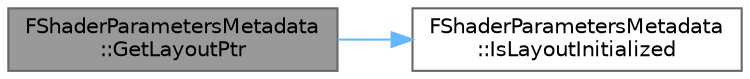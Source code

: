 digraph "FShaderParametersMetadata::GetLayoutPtr"
{
 // INTERACTIVE_SVG=YES
 // LATEX_PDF_SIZE
  bgcolor="transparent";
  edge [fontname=Helvetica,fontsize=10,labelfontname=Helvetica,labelfontsize=10];
  node [fontname=Helvetica,fontsize=10,shape=box,height=0.2,width=0.4];
  rankdir="LR";
  Node1 [id="Node000001",label="FShaderParametersMetadata\l::GetLayoutPtr",height=0.2,width=0.4,color="gray40", fillcolor="grey60", style="filled", fontcolor="black",tooltip=" "];
  Node1 -> Node2 [id="edge1_Node000001_Node000002",color="steelblue1",style="solid",tooltip=" "];
  Node2 [id="Node000002",label="FShaderParametersMetadata\l::IsLayoutInitialized",height=0.2,width=0.4,color="grey40", fillcolor="white", style="filled",URL="$d7/d24/classFShaderParametersMetadata.html#a12ae486810abc85bde3490ffa78c0827",tooltip=" "];
}

